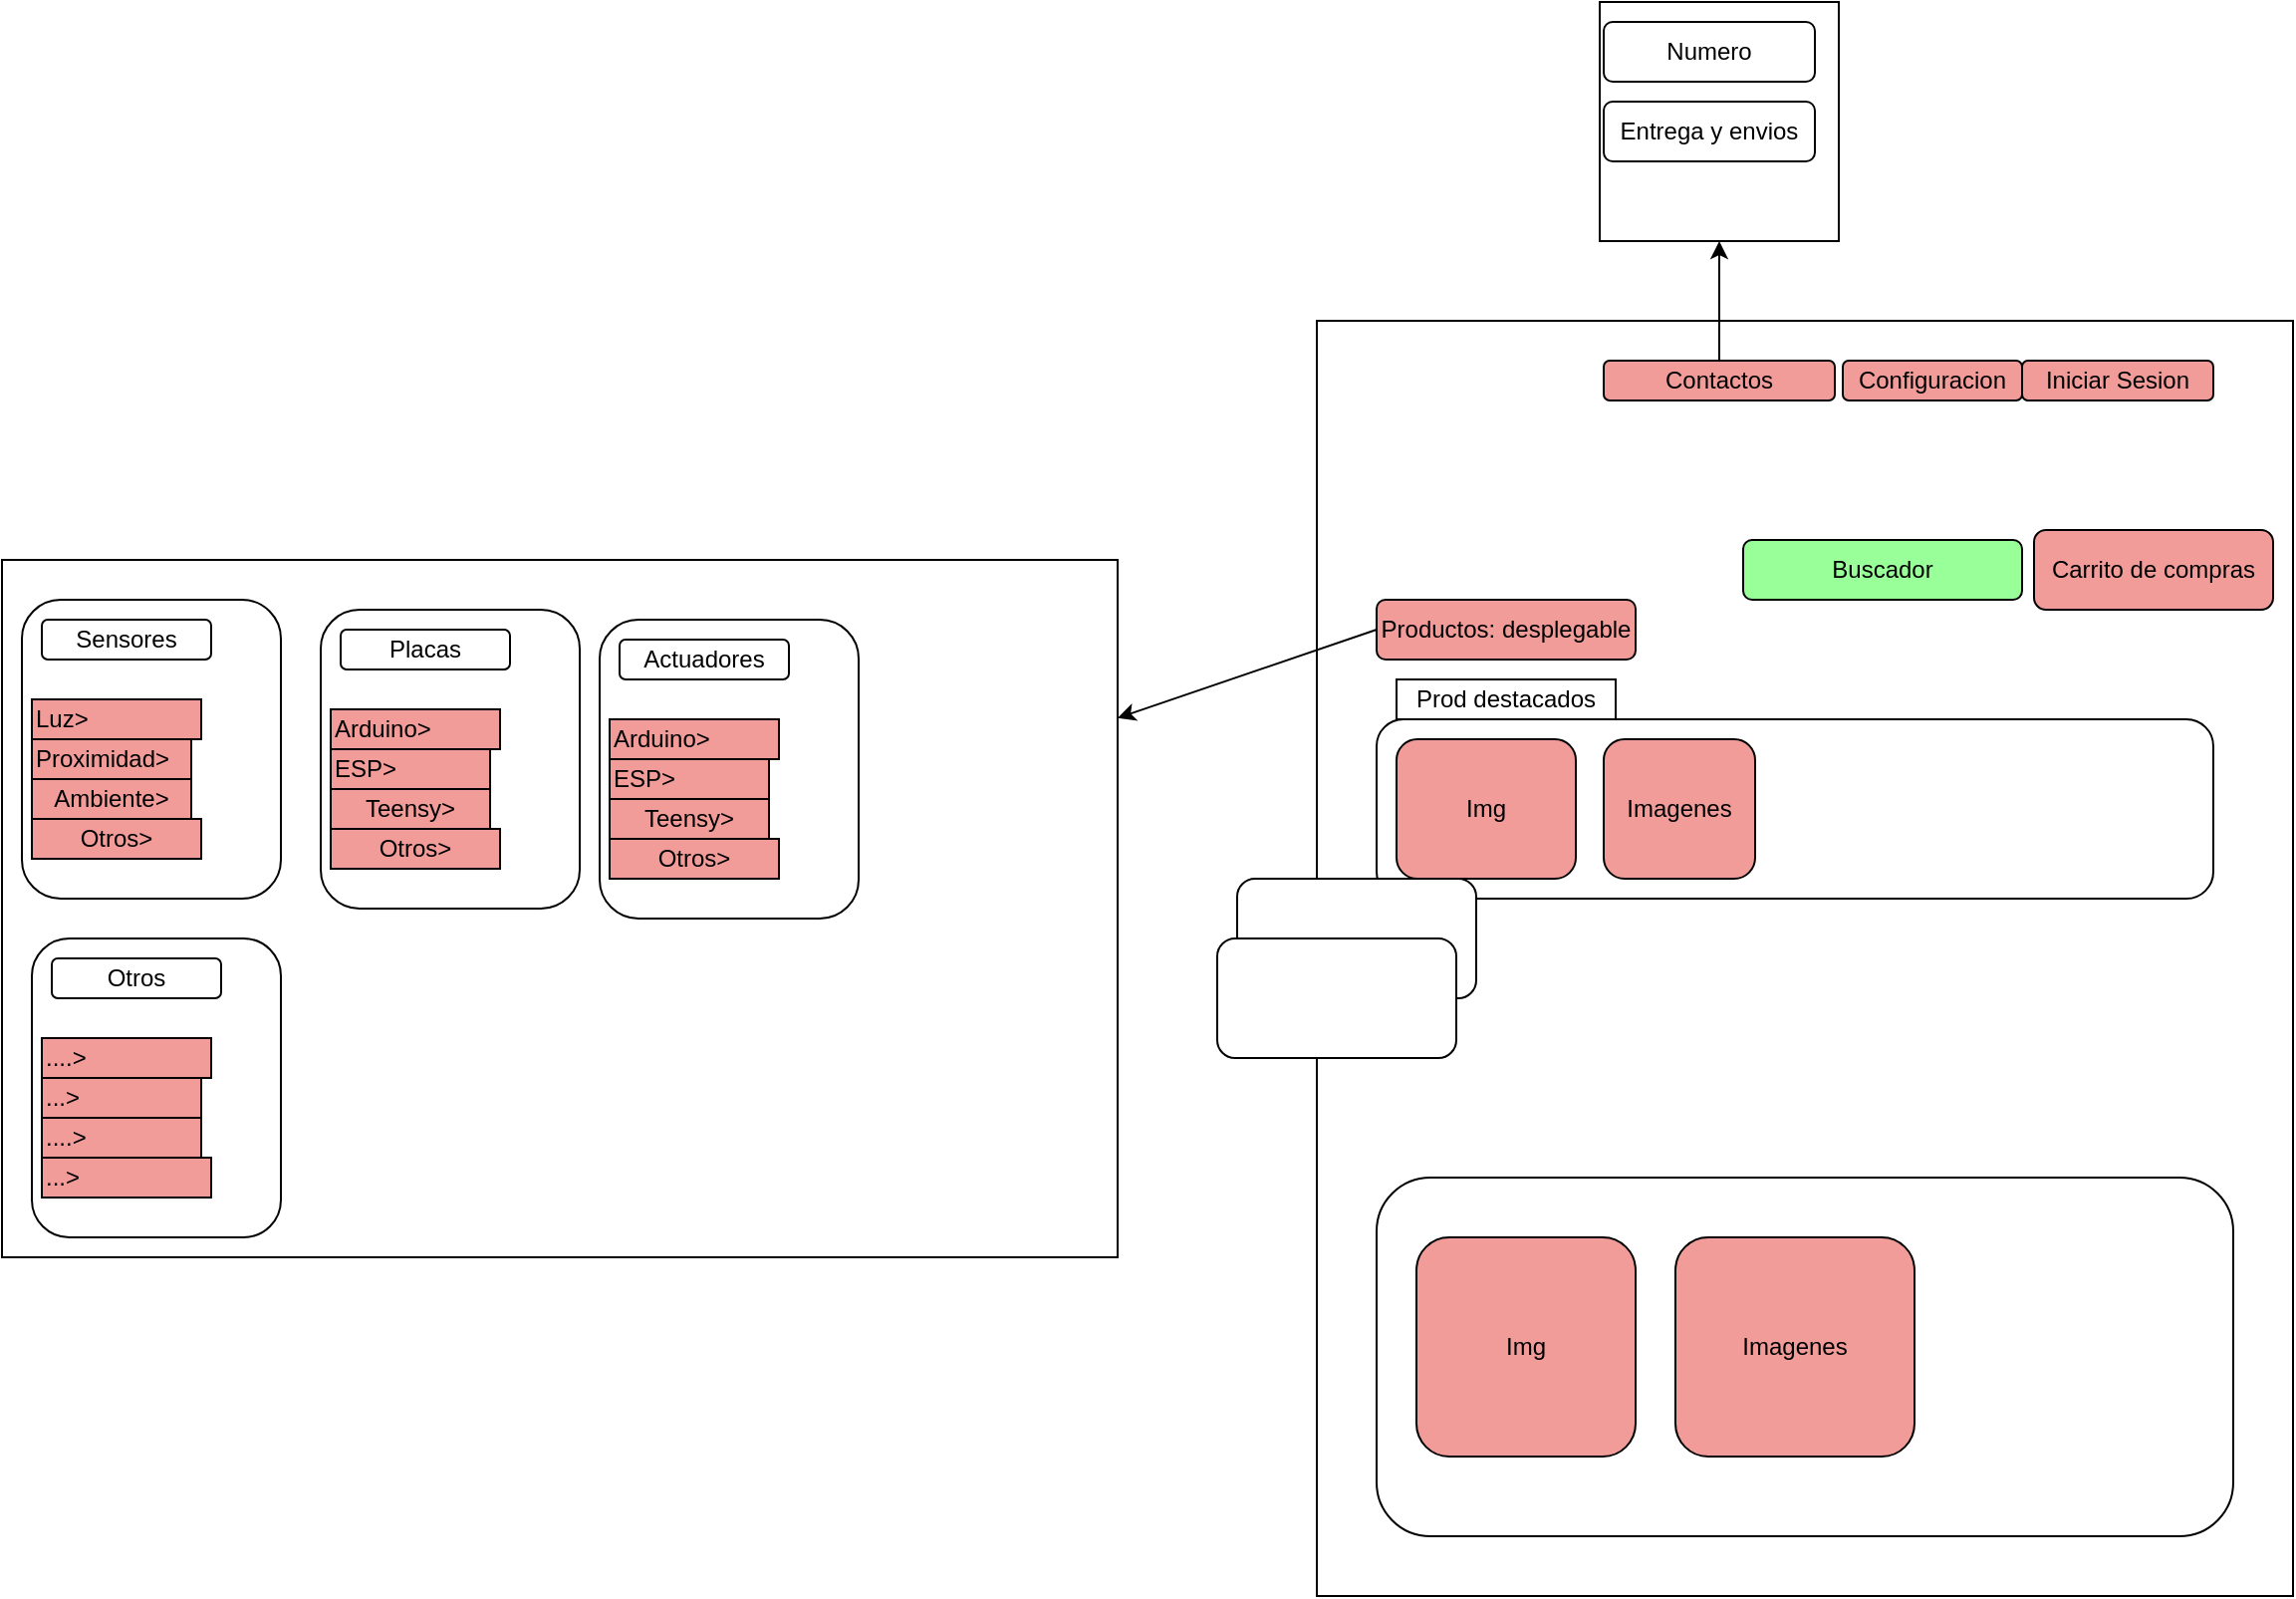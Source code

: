 <mxfile version="26.1.1">
  <diagram name="Page-1" id="lJxH6t8gqwgmXtBWm7o9">
    <mxGraphModel dx="1861" dy="1661" grid="1" gridSize="10" guides="1" tooltips="1" connect="1" arrows="1" fold="1" page="1" pageScale="1" pageWidth="827" pageHeight="1169" math="0" shadow="0">
      <root>
        <mxCell id="0" />
        <mxCell id="1" parent="0" />
        <mxCell id="he2NPY8yUSenZWAoKytD-6" value="" style="rounded=0;whiteSpace=wrap;html=1;" parent="1" vertex="1">
          <mxGeometry x="60" y="30" width="490" height="640" as="geometry" />
        </mxCell>
        <mxCell id="T8Xv3cssepLBzFLuWM8g-2" value="Iniciar Sesion" style="rounded=1;whiteSpace=wrap;html=1;fillColor=#F19C99;" parent="1" vertex="1">
          <mxGeometry x="414" y="50" width="96" height="20" as="geometry" />
        </mxCell>
        <mxCell id="T8Xv3cssepLBzFLuWM8g-3" value="Buscador" style="rounded=1;whiteSpace=wrap;html=1;fillColor=#99FF99;" parent="1" vertex="1">
          <mxGeometry x="274" y="140" width="140" height="30" as="geometry" />
        </mxCell>
        <mxCell id="T8Xv3cssepLBzFLuWM8g-4" value="Carrito de compras" style="rounded=1;whiteSpace=wrap;html=1;fillColor=#F19C99;" parent="1" vertex="1">
          <mxGeometry x="420" y="135" width="120" height="40" as="geometry" />
        </mxCell>
        <mxCell id="T8Xv3cssepLBzFLuWM8g-5" value="Productos: desplegable" style="rounded=1;whiteSpace=wrap;html=1;fillColor=#F19C99;" parent="1" vertex="1">
          <mxGeometry x="90" y="170" width="130" height="30" as="geometry" />
        </mxCell>
        <mxCell id="T8Xv3cssepLBzFLuWM8g-6" value="Configuracion" style="rounded=1;whiteSpace=wrap;html=1;fillColor=#F19C99;" parent="1" vertex="1">
          <mxGeometry x="324" y="50" width="90" height="20" as="geometry" />
        </mxCell>
        <mxCell id="T8Xv3cssepLBzFLuWM8g-7" value="Contactos" style="rounded=1;whiteSpace=wrap;html=1;fillColor=#F19C99;" parent="1" vertex="1">
          <mxGeometry x="204" y="50" width="116" height="20" as="geometry" />
        </mxCell>
        <mxCell id="T8Xv3cssepLBzFLuWM8g-8" value="" style="endArrow=classic;html=1;rounded=0;exitX=0.5;exitY=0;exitDx=0;exitDy=0;" parent="1" source="T8Xv3cssepLBzFLuWM8g-7" target="T8Xv3cssepLBzFLuWM8g-9" edge="1">
          <mxGeometry width="50" height="50" relative="1" as="geometry">
            <mxPoint x="390" y="80" as="sourcePoint" />
            <mxPoint x="262" y="10" as="targetPoint" />
          </mxGeometry>
        </mxCell>
        <mxCell id="T8Xv3cssepLBzFLuWM8g-9" value="" style="rounded=0;whiteSpace=wrap;html=1;" parent="1" vertex="1">
          <mxGeometry x="202" y="-130" width="120" height="120" as="geometry" />
        </mxCell>
        <mxCell id="T8Xv3cssepLBzFLuWM8g-10" value="Numero" style="rounded=1;whiteSpace=wrap;html=1;" parent="1" vertex="1">
          <mxGeometry x="204" y="-120" width="106" height="30" as="geometry" />
        </mxCell>
        <mxCell id="T8Xv3cssepLBzFLuWM8g-11" value="Entrega y envios" style="rounded=1;whiteSpace=wrap;html=1;" parent="1" vertex="1">
          <mxGeometry x="204" y="-80" width="106" height="30" as="geometry" />
        </mxCell>
        <mxCell id="T8Xv3cssepLBzFLuWM8g-12" value="" style="rounded=1;whiteSpace=wrap;html=1;" parent="1" vertex="1">
          <mxGeometry x="90" y="230" width="420" height="90" as="geometry" />
        </mxCell>
        <mxCell id="T8Xv3cssepLBzFLuWM8g-13" value="Img" style="rounded=1;whiteSpace=wrap;html=1;fillColor=#F19C99;" parent="1" vertex="1">
          <mxGeometry x="100" y="240" width="90" height="70" as="geometry" />
        </mxCell>
        <mxCell id="T8Xv3cssepLBzFLuWM8g-14" value="Imagenes" style="rounded=1;whiteSpace=wrap;html=1;fillColor=#F19C99;" parent="1" vertex="1">
          <mxGeometry x="204" y="240" width="76" height="70" as="geometry" />
        </mxCell>
        <mxCell id="he2NPY8yUSenZWAoKytD-2" value="" style="rounded=1;whiteSpace=wrap;html=1;" parent="1" vertex="1">
          <mxGeometry x="90" y="460" width="430" height="180" as="geometry" />
        </mxCell>
        <mxCell id="he2NPY8yUSenZWAoKytD-3" value="Img" style="rounded=1;whiteSpace=wrap;html=1;fillColor=#F19C99;" parent="1" vertex="1">
          <mxGeometry x="110" y="490" width="110" height="110" as="geometry" />
        </mxCell>
        <mxCell id="he2NPY8yUSenZWAoKytD-4" value="Imagenes" style="rounded=1;whiteSpace=wrap;html=1;fillColor=#F19C99;" parent="1" vertex="1">
          <mxGeometry x="240" y="490" width="120" height="110" as="geometry" />
        </mxCell>
        <mxCell id="0DSb249LTHU2Y63Ll6PR-1" value="Prod destacados" style="rounded=0;whiteSpace=wrap;html=1;" parent="1" vertex="1">
          <mxGeometry x="100" y="210" width="110" height="20" as="geometry" />
        </mxCell>
        <mxCell id="0DSb249LTHU2Y63Ll6PR-2" value="" style="endArrow=classic;html=1;rounded=0;exitX=0;exitY=0.5;exitDx=0;exitDy=0;" parent="1" source="T8Xv3cssepLBzFLuWM8g-5" target="2pNkGWOKt08simjzBzTl-1" edge="1">
          <mxGeometry width="50" height="50" relative="1" as="geometry">
            <mxPoint y="180" as="sourcePoint" />
            <mxPoint x="30" y="190" as="targetPoint" />
          </mxGeometry>
        </mxCell>
        <mxCell id="2pNkGWOKt08simjzBzTl-1" value="" style="rounded=0;whiteSpace=wrap;html=1;align=left;" parent="1" vertex="1">
          <mxGeometry x="-600" y="150" width="560" height="350" as="geometry" />
        </mxCell>
        <mxCell id="2pNkGWOKt08simjzBzTl-2" value="" style="rounded=1;whiteSpace=wrap;html=1;" parent="1" vertex="1">
          <mxGeometry x="20" y="310" width="120" height="60" as="geometry" />
        </mxCell>
        <mxCell id="2pNkGWOKt08simjzBzTl-3" value="" style="rounded=1;whiteSpace=wrap;html=1;" parent="1" vertex="1">
          <mxGeometry x="10" y="340" width="120" height="60" as="geometry" />
        </mxCell>
        <mxCell id="2pNkGWOKt08simjzBzTl-4" value="" style="rounded=1;whiteSpace=wrap;html=1;align=left;" parent="1" vertex="1">
          <mxGeometry x="-590" y="170" width="130" height="150" as="geometry" />
        </mxCell>
        <mxCell id="2pNkGWOKt08simjzBzTl-5" value="Sensores" style="rounded=1;whiteSpace=wrap;html=1;" parent="1" vertex="1">
          <mxGeometry x="-580" y="180" width="85" height="20" as="geometry" />
        </mxCell>
        <mxCell id="2pNkGWOKt08simjzBzTl-7" value="Luz&amp;gt;" style="rounded=0;whiteSpace=wrap;html=1;align=left;fillColor=#F19C99;" parent="1" vertex="1">
          <mxGeometry x="-585" y="220" width="85" height="20" as="geometry" />
        </mxCell>
        <mxCell id="2pNkGWOKt08simjzBzTl-8" value="Proximidad&amp;gt;" style="rounded=0;whiteSpace=wrap;html=1;align=left;fillColor=#F19C99;" parent="1" vertex="1">
          <mxGeometry x="-585" y="240" width="80" height="20" as="geometry" />
        </mxCell>
        <mxCell id="2pNkGWOKt08simjzBzTl-9" value="Ambiente&amp;gt;" style="rounded=0;whiteSpace=wrap;html=1;fillColor=#F19C99;" parent="1" vertex="1">
          <mxGeometry x="-585" y="260" width="80" height="20" as="geometry" />
        </mxCell>
        <mxCell id="2pNkGWOKt08simjzBzTl-10" value="Otros&amp;gt;" style="rounded=0;whiteSpace=wrap;html=1;fillColor=#F19C99;" parent="1" vertex="1">
          <mxGeometry x="-585" y="280" width="85" height="20" as="geometry" />
        </mxCell>
        <mxCell id="2pNkGWOKt08simjzBzTl-20" value="" style="rounded=1;whiteSpace=wrap;html=1;align=left;" parent="1" vertex="1">
          <mxGeometry x="-440" y="175" width="130" height="150" as="geometry" />
        </mxCell>
        <mxCell id="2pNkGWOKt08simjzBzTl-21" value="Otros&amp;gt;" style="rounded=0;whiteSpace=wrap;html=1;fillColor=#F19C99;" parent="1" vertex="1">
          <mxGeometry x="-435" y="285" width="85" height="20" as="geometry" />
        </mxCell>
        <mxCell id="2pNkGWOKt08simjzBzTl-22" value="Teensy&amp;gt;" style="rounded=0;whiteSpace=wrap;html=1;fillColor=#F19C99;" parent="1" vertex="1">
          <mxGeometry x="-435" y="265" width="80" height="20" as="geometry" />
        </mxCell>
        <mxCell id="2pNkGWOKt08simjzBzTl-23" value="ESP&amp;gt;" style="rounded=0;whiteSpace=wrap;html=1;align=left;fillColor=#F19C99;" parent="1" vertex="1">
          <mxGeometry x="-435" y="245" width="80" height="20" as="geometry" />
        </mxCell>
        <mxCell id="2pNkGWOKt08simjzBzTl-24" value="Arduino&amp;gt;" style="rounded=0;whiteSpace=wrap;html=1;align=left;fillColor=#F19C99;" parent="1" vertex="1">
          <mxGeometry x="-435" y="225" width="85" height="20" as="geometry" />
        </mxCell>
        <mxCell id="2pNkGWOKt08simjzBzTl-25" value="Placas" style="rounded=1;whiteSpace=wrap;html=1;" parent="1" vertex="1">
          <mxGeometry x="-430" y="185" width="85" height="20" as="geometry" />
        </mxCell>
        <mxCell id="XF9Wh9aUQAPp9u_7sC8b-1" value="" style="rounded=1;whiteSpace=wrap;html=1;align=left;" vertex="1" parent="1">
          <mxGeometry x="-300" y="180" width="130" height="150" as="geometry" />
        </mxCell>
        <mxCell id="XF9Wh9aUQAPp9u_7sC8b-2" value="Otros&amp;gt;" style="rounded=0;whiteSpace=wrap;html=1;fillColor=#F19C99;" vertex="1" parent="1">
          <mxGeometry x="-295" y="290" width="85" height="20" as="geometry" />
        </mxCell>
        <mxCell id="XF9Wh9aUQAPp9u_7sC8b-3" value="Teensy&amp;gt;" style="rounded=0;whiteSpace=wrap;html=1;fillColor=#F19C99;" vertex="1" parent="1">
          <mxGeometry x="-295" y="270" width="80" height="20" as="geometry" />
        </mxCell>
        <mxCell id="XF9Wh9aUQAPp9u_7sC8b-4" value="ESP&amp;gt;" style="rounded=0;whiteSpace=wrap;html=1;align=left;fillColor=#F19C99;" vertex="1" parent="1">
          <mxGeometry x="-295" y="250" width="80" height="20" as="geometry" />
        </mxCell>
        <mxCell id="XF9Wh9aUQAPp9u_7sC8b-5" value="Arduino&amp;gt;" style="rounded=0;whiteSpace=wrap;html=1;align=left;fillColor=#F19C99;" vertex="1" parent="1">
          <mxGeometry x="-295" y="230" width="85" height="20" as="geometry" />
        </mxCell>
        <mxCell id="XF9Wh9aUQAPp9u_7sC8b-6" value="Actuadores" style="rounded=1;whiteSpace=wrap;html=1;" vertex="1" parent="1">
          <mxGeometry x="-290" y="190" width="85" height="20" as="geometry" />
        </mxCell>
        <mxCell id="XF9Wh9aUQAPp9u_7sC8b-7" value="" style="rounded=1;whiteSpace=wrap;html=1;align=left;" vertex="1" parent="1">
          <mxGeometry x="-585" y="340" width="125" height="150" as="geometry" />
        </mxCell>
        <mxCell id="XF9Wh9aUQAPp9u_7sC8b-8" value="...&amp;gt;" style="rounded=0;whiteSpace=wrap;html=1;fillColor=#F19C99;align=left;" vertex="1" parent="1">
          <mxGeometry x="-580" y="450" width="85" height="20" as="geometry" />
        </mxCell>
        <mxCell id="XF9Wh9aUQAPp9u_7sC8b-9" value="....&amp;gt;" style="rounded=0;whiteSpace=wrap;html=1;fillColor=#F19C99;align=left;" vertex="1" parent="1">
          <mxGeometry x="-580" y="430" width="80" height="20" as="geometry" />
        </mxCell>
        <mxCell id="XF9Wh9aUQAPp9u_7sC8b-10" value="...&amp;gt;" style="rounded=0;whiteSpace=wrap;html=1;align=left;fillColor=#F19C99;" vertex="1" parent="1">
          <mxGeometry x="-580" y="410" width="80" height="20" as="geometry" />
        </mxCell>
        <mxCell id="XF9Wh9aUQAPp9u_7sC8b-11" value="....&amp;gt;" style="rounded=0;whiteSpace=wrap;html=1;align=left;fillColor=#F19C99;" vertex="1" parent="1">
          <mxGeometry x="-580" y="390" width="85" height="20" as="geometry" />
        </mxCell>
        <mxCell id="XF9Wh9aUQAPp9u_7sC8b-12" value="Otros" style="rounded=1;whiteSpace=wrap;html=1;" vertex="1" parent="1">
          <mxGeometry x="-575" y="350" width="85" height="20" as="geometry" />
        </mxCell>
      </root>
    </mxGraphModel>
  </diagram>
</mxfile>
